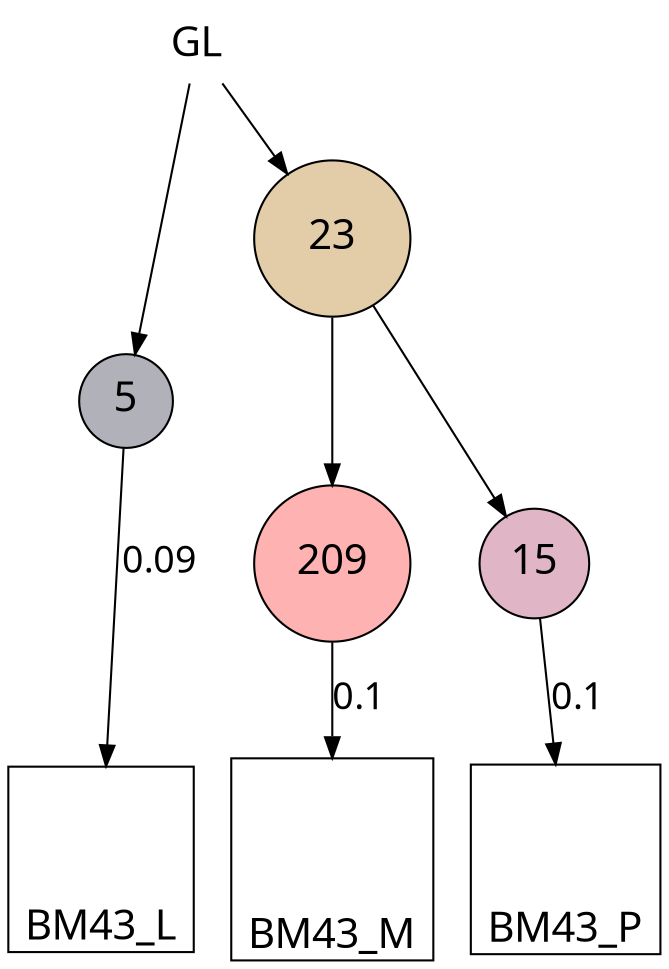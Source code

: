 digraph G { 
size ="10,10"
forcelabels=true
0 -> 2[ label="" fontname="Dialog.bold" fontsize=18];
0 -> 1[ label="" fontname="Dialog.bold" fontsize=18];
1 -> 4[ label="" fontname="Dialog.bold" fontsize=18];
1 -> 3[ label="" fontname="Dialog.bold" fontsize=18];
2 -> 6[ label="0.09" fontname="Dialog.bold" fontsize=18];
4 -> 7[ label="0.1" fontname="Dialog.bold" fontsize=18];
3 -> 8[ label="0.1" fontname="Dialog.bold" fontsize=18];
0 [ shape=plaintext label="GL" fontname="Dialog.bold" fontsize=20 style=filled fillcolor="#ffffff" color="#000000" width=0.625 heigth=0.625];
1 [ shape=circle label="23" fontname="Dialog.bold" fontsize=20 style=filled fillcolor="#e3cda8" color="#000000" width=1.0416666666666667 heigth=1.0416666666666667];
2 [ shape=circle label="5" fontname="Dialog.bold" fontsize=20 style=filled fillcolor="#b1b1ba" color="#000000" width=0.625 heigth=0.625];
3 [ shape=circle label="15" fontname="Dialog.bold" fontsize=20 style=filled fillcolor="#e0b6c7" color="#000000" width=0.625 heigth=0.625];
4 [ shape=circle label="209" fontname="Dialog.bold" fontsize=20 style=filled fillcolor="#ffb2b2" color="#000000" width=1.0416666666666667 heigth=1.0416666666666667];
6 [image="/lustre/rde/user/guoxc/project/181126_12Sample_BrM/phylogenetic/INcloudL/03LICHEE/lichee_dot_img_temp/img_1545198232879_6.png" shape=square label="BM43_L" labelloc=b fontname="Dialog.bold" fontsize=20 style=filled fillcolor="#ffffff" color="#000000" width=0.8333333333333334 heigth=0.8333333333333334];
7 [image="/lustre/rde/user/guoxc/project/181126_12Sample_BrM/phylogenetic/INcloudL/03LICHEE/lichee_dot_img_temp/img_1545198232879_7.png" shape=square label="BM43_M" labelloc=b fontname="Dialog.bold" fontsize=20 style=filled fillcolor="#ffffff" color="#000000" width=0.8333333333333334 heigth=0.8333333333333334];
8 [image="/lustre/rde/user/guoxc/project/181126_12Sample_BrM/phylogenetic/INcloudL/03LICHEE/lichee_dot_img_temp/img_1545198232879_8.png" shape=square label="BM43_P" labelloc=b fontname="Dialog.bold" fontsize=20 style=filled fillcolor="#ffffff" color="#000000" width=0.8333333333333334 heigth=0.8333333333333334];
{ rank = sink; 6; 7; 8; } 
}